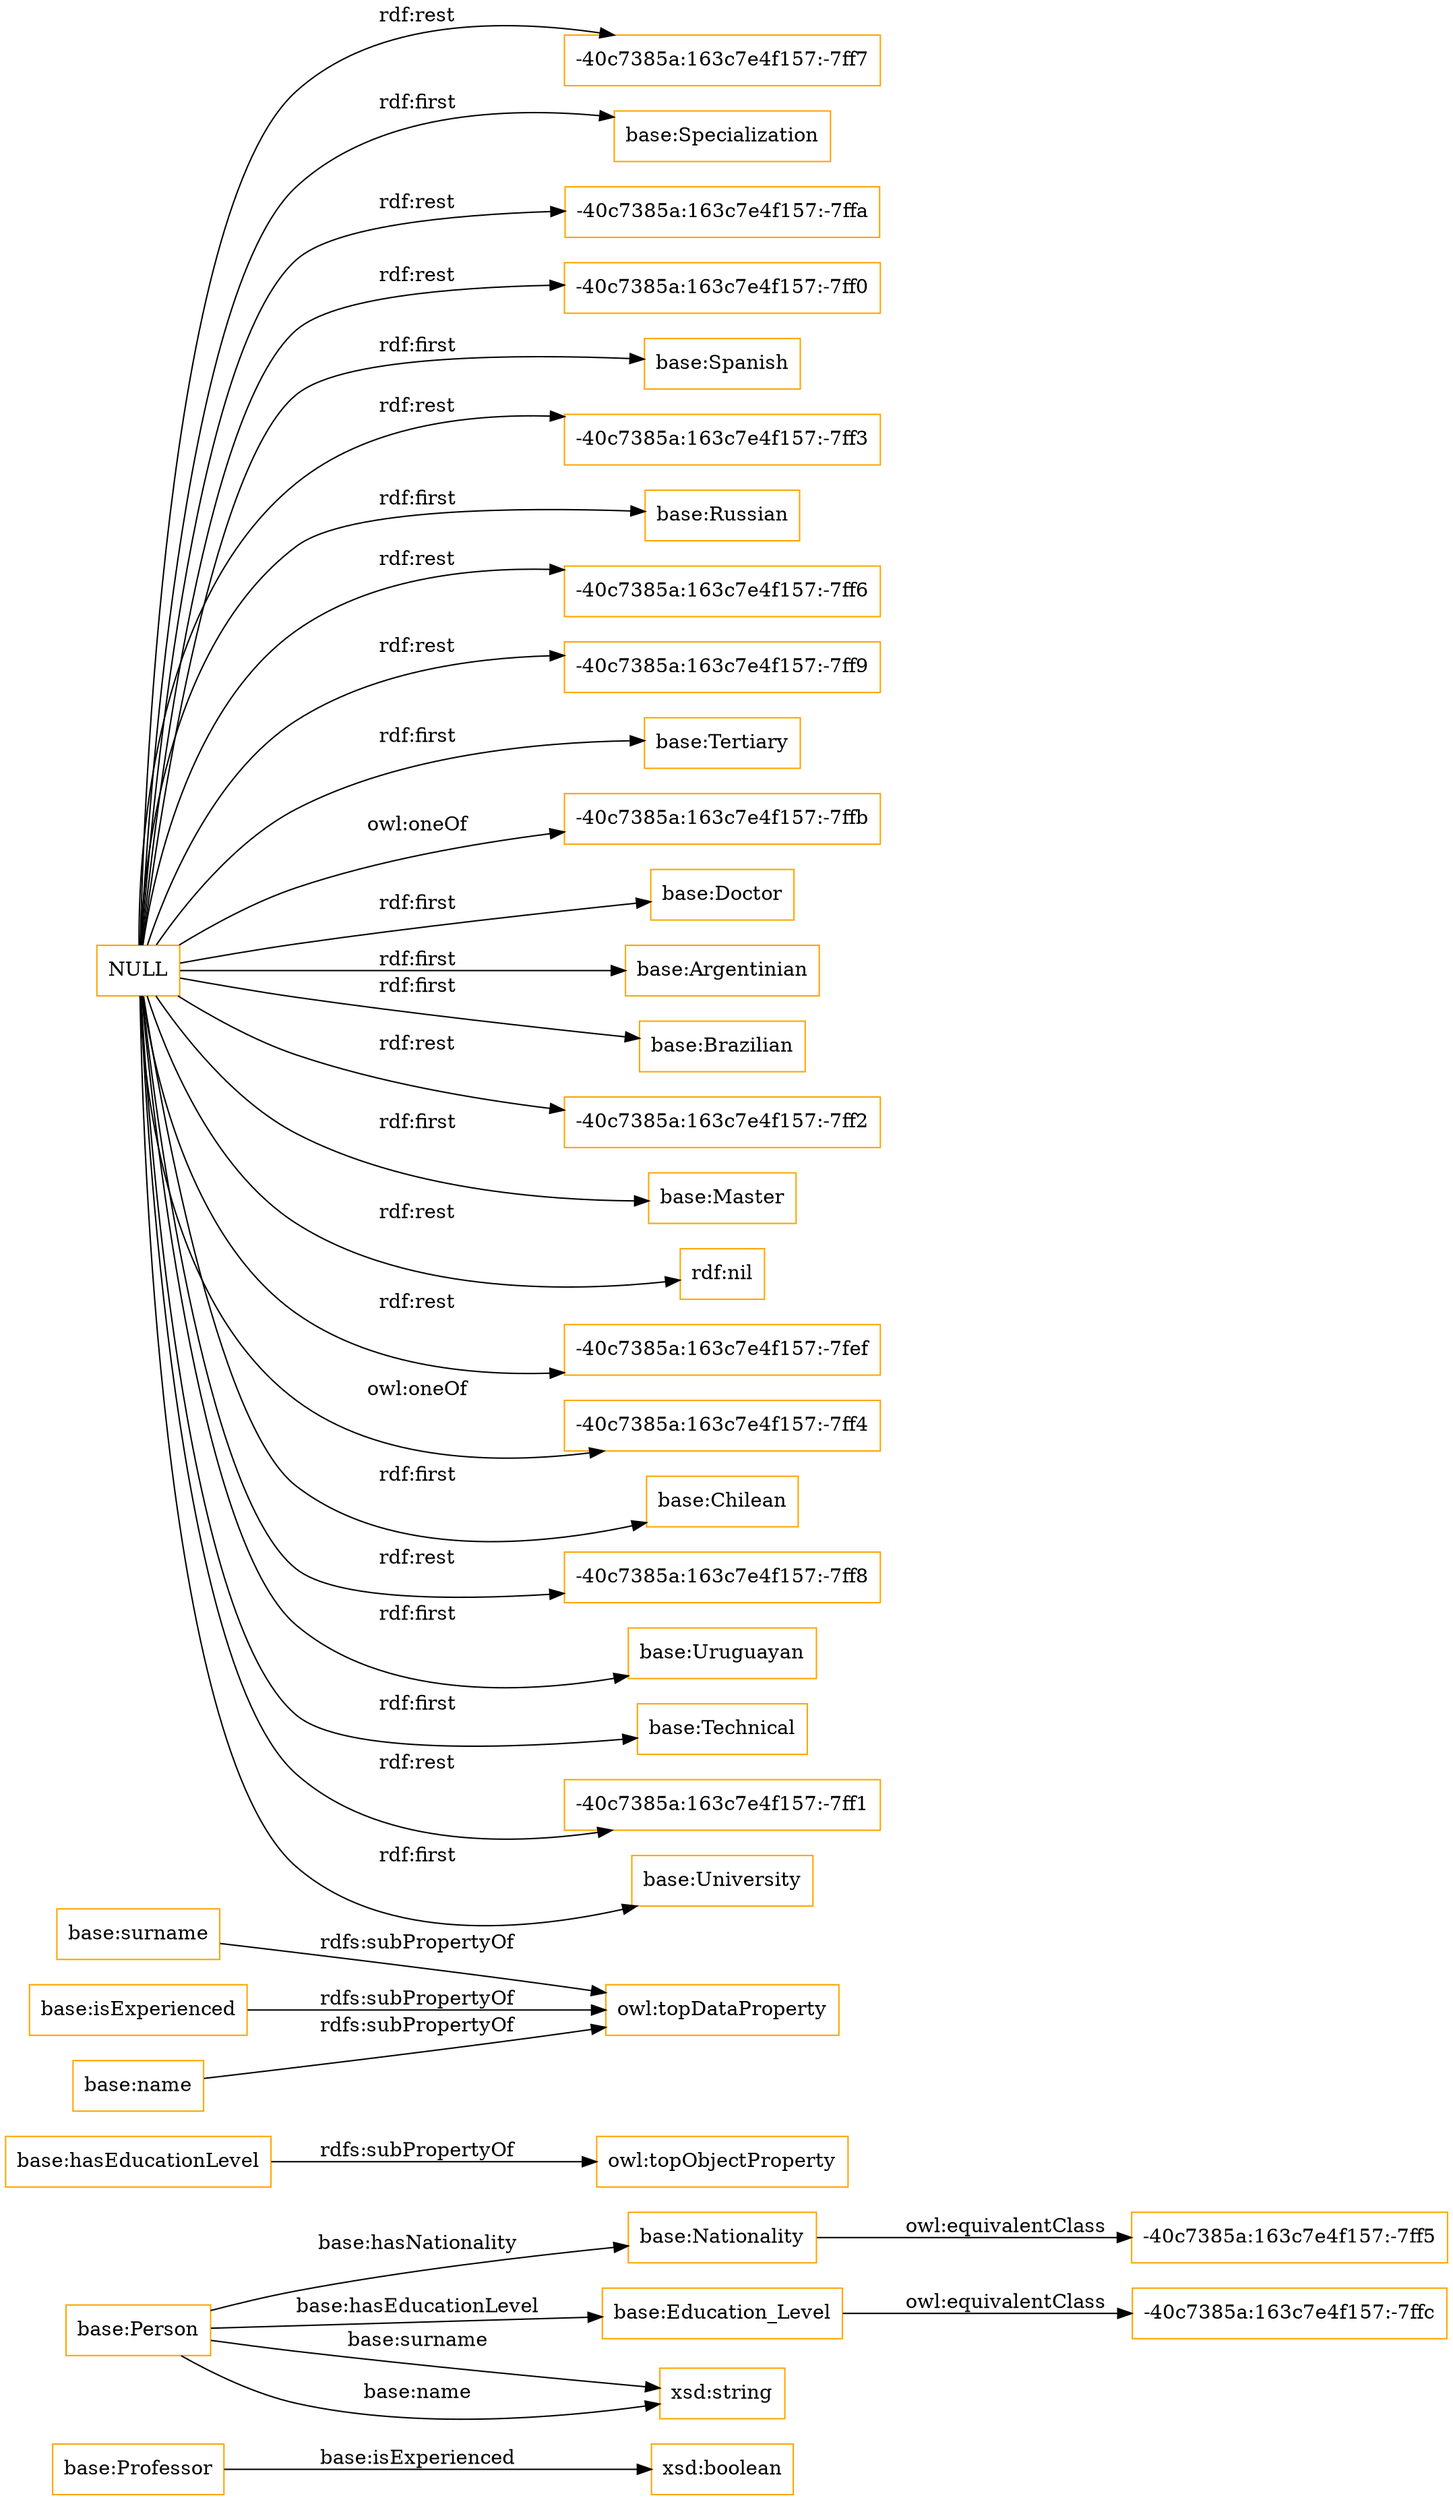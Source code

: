 digraph ar2dtool_diagram { 
rankdir=LR;
size="1501"
node [shape = rectangle, color="orange"]; "base:Professor" "base:Person" "-40c7385a:163c7e4f157:-7ff5" "base:Nationality" "-40c7385a:163c7e4f157:-7ffc" "base:Education_Level" ; /*classes style*/
	"base:hasEducationLevel" -> "owl:topObjectProperty" [ label = "rdfs:subPropertyOf" ];
	"base:surname" -> "owl:topDataProperty" [ label = "rdfs:subPropertyOf" ];
	"base:isExperienced" -> "owl:topDataProperty" [ label = "rdfs:subPropertyOf" ];
	"base:name" -> "owl:topDataProperty" [ label = "rdfs:subPropertyOf" ];
	"base:Education_Level" -> "-40c7385a:163c7e4f157:-7ffc" [ label = "owl:equivalentClass" ];
	"NULL" -> "-40c7385a:163c7e4f157:-7ff7" [ label = "rdf:rest" ];
	"NULL" -> "base:Specialization" [ label = "rdf:first" ];
	"NULL" -> "-40c7385a:163c7e4f157:-7ffa" [ label = "rdf:rest" ];
	"NULL" -> "-40c7385a:163c7e4f157:-7ff0" [ label = "rdf:rest" ];
	"NULL" -> "base:Spanish" [ label = "rdf:first" ];
	"NULL" -> "-40c7385a:163c7e4f157:-7ff3" [ label = "rdf:rest" ];
	"NULL" -> "base:Russian" [ label = "rdf:first" ];
	"NULL" -> "-40c7385a:163c7e4f157:-7ff6" [ label = "rdf:rest" ];
	"NULL" -> "-40c7385a:163c7e4f157:-7ff9" [ label = "rdf:rest" ];
	"NULL" -> "base:Tertiary" [ label = "rdf:first" ];
	"NULL" -> "-40c7385a:163c7e4f157:-7ffb" [ label = "owl:oneOf" ];
	"NULL" -> "base:Doctor" [ label = "rdf:first" ];
	"NULL" -> "base:Argentinian" [ label = "rdf:first" ];
	"NULL" -> "base:Brazilian" [ label = "rdf:first" ];
	"NULL" -> "-40c7385a:163c7e4f157:-7ff2" [ label = "rdf:rest" ];
	"NULL" -> "base:Master" [ label = "rdf:first" ];
	"NULL" -> "rdf:nil" [ label = "rdf:rest" ];
	"NULL" -> "-40c7385a:163c7e4f157:-7fef" [ label = "rdf:rest" ];
	"NULL" -> "-40c7385a:163c7e4f157:-7ff4" [ label = "owl:oneOf" ];
	"NULL" -> "base:Chilean" [ label = "rdf:first" ];
	"NULL" -> "-40c7385a:163c7e4f157:-7ff8" [ label = "rdf:rest" ];
	"NULL" -> "base:Uruguayan" [ label = "rdf:first" ];
	"NULL" -> "base:Technical" [ label = "rdf:first" ];
	"NULL" -> "-40c7385a:163c7e4f157:-7ff1" [ label = "rdf:rest" ];
	"NULL" -> "base:University" [ label = "rdf:first" ];
	"base:Nationality" -> "-40c7385a:163c7e4f157:-7ff5" [ label = "owl:equivalentClass" ];
	"base:Person" -> "xsd:string" [ label = "base:surname" ];
	"base:Person" -> "xsd:string" [ label = "base:name" ];
	"base:Person" -> "base:Education_Level" [ label = "base:hasEducationLevel" ];
	"base:Professor" -> "xsd:boolean" [ label = "base:isExperienced" ];
	"base:Person" -> "base:Nationality" [ label = "base:hasNationality" ];

}
